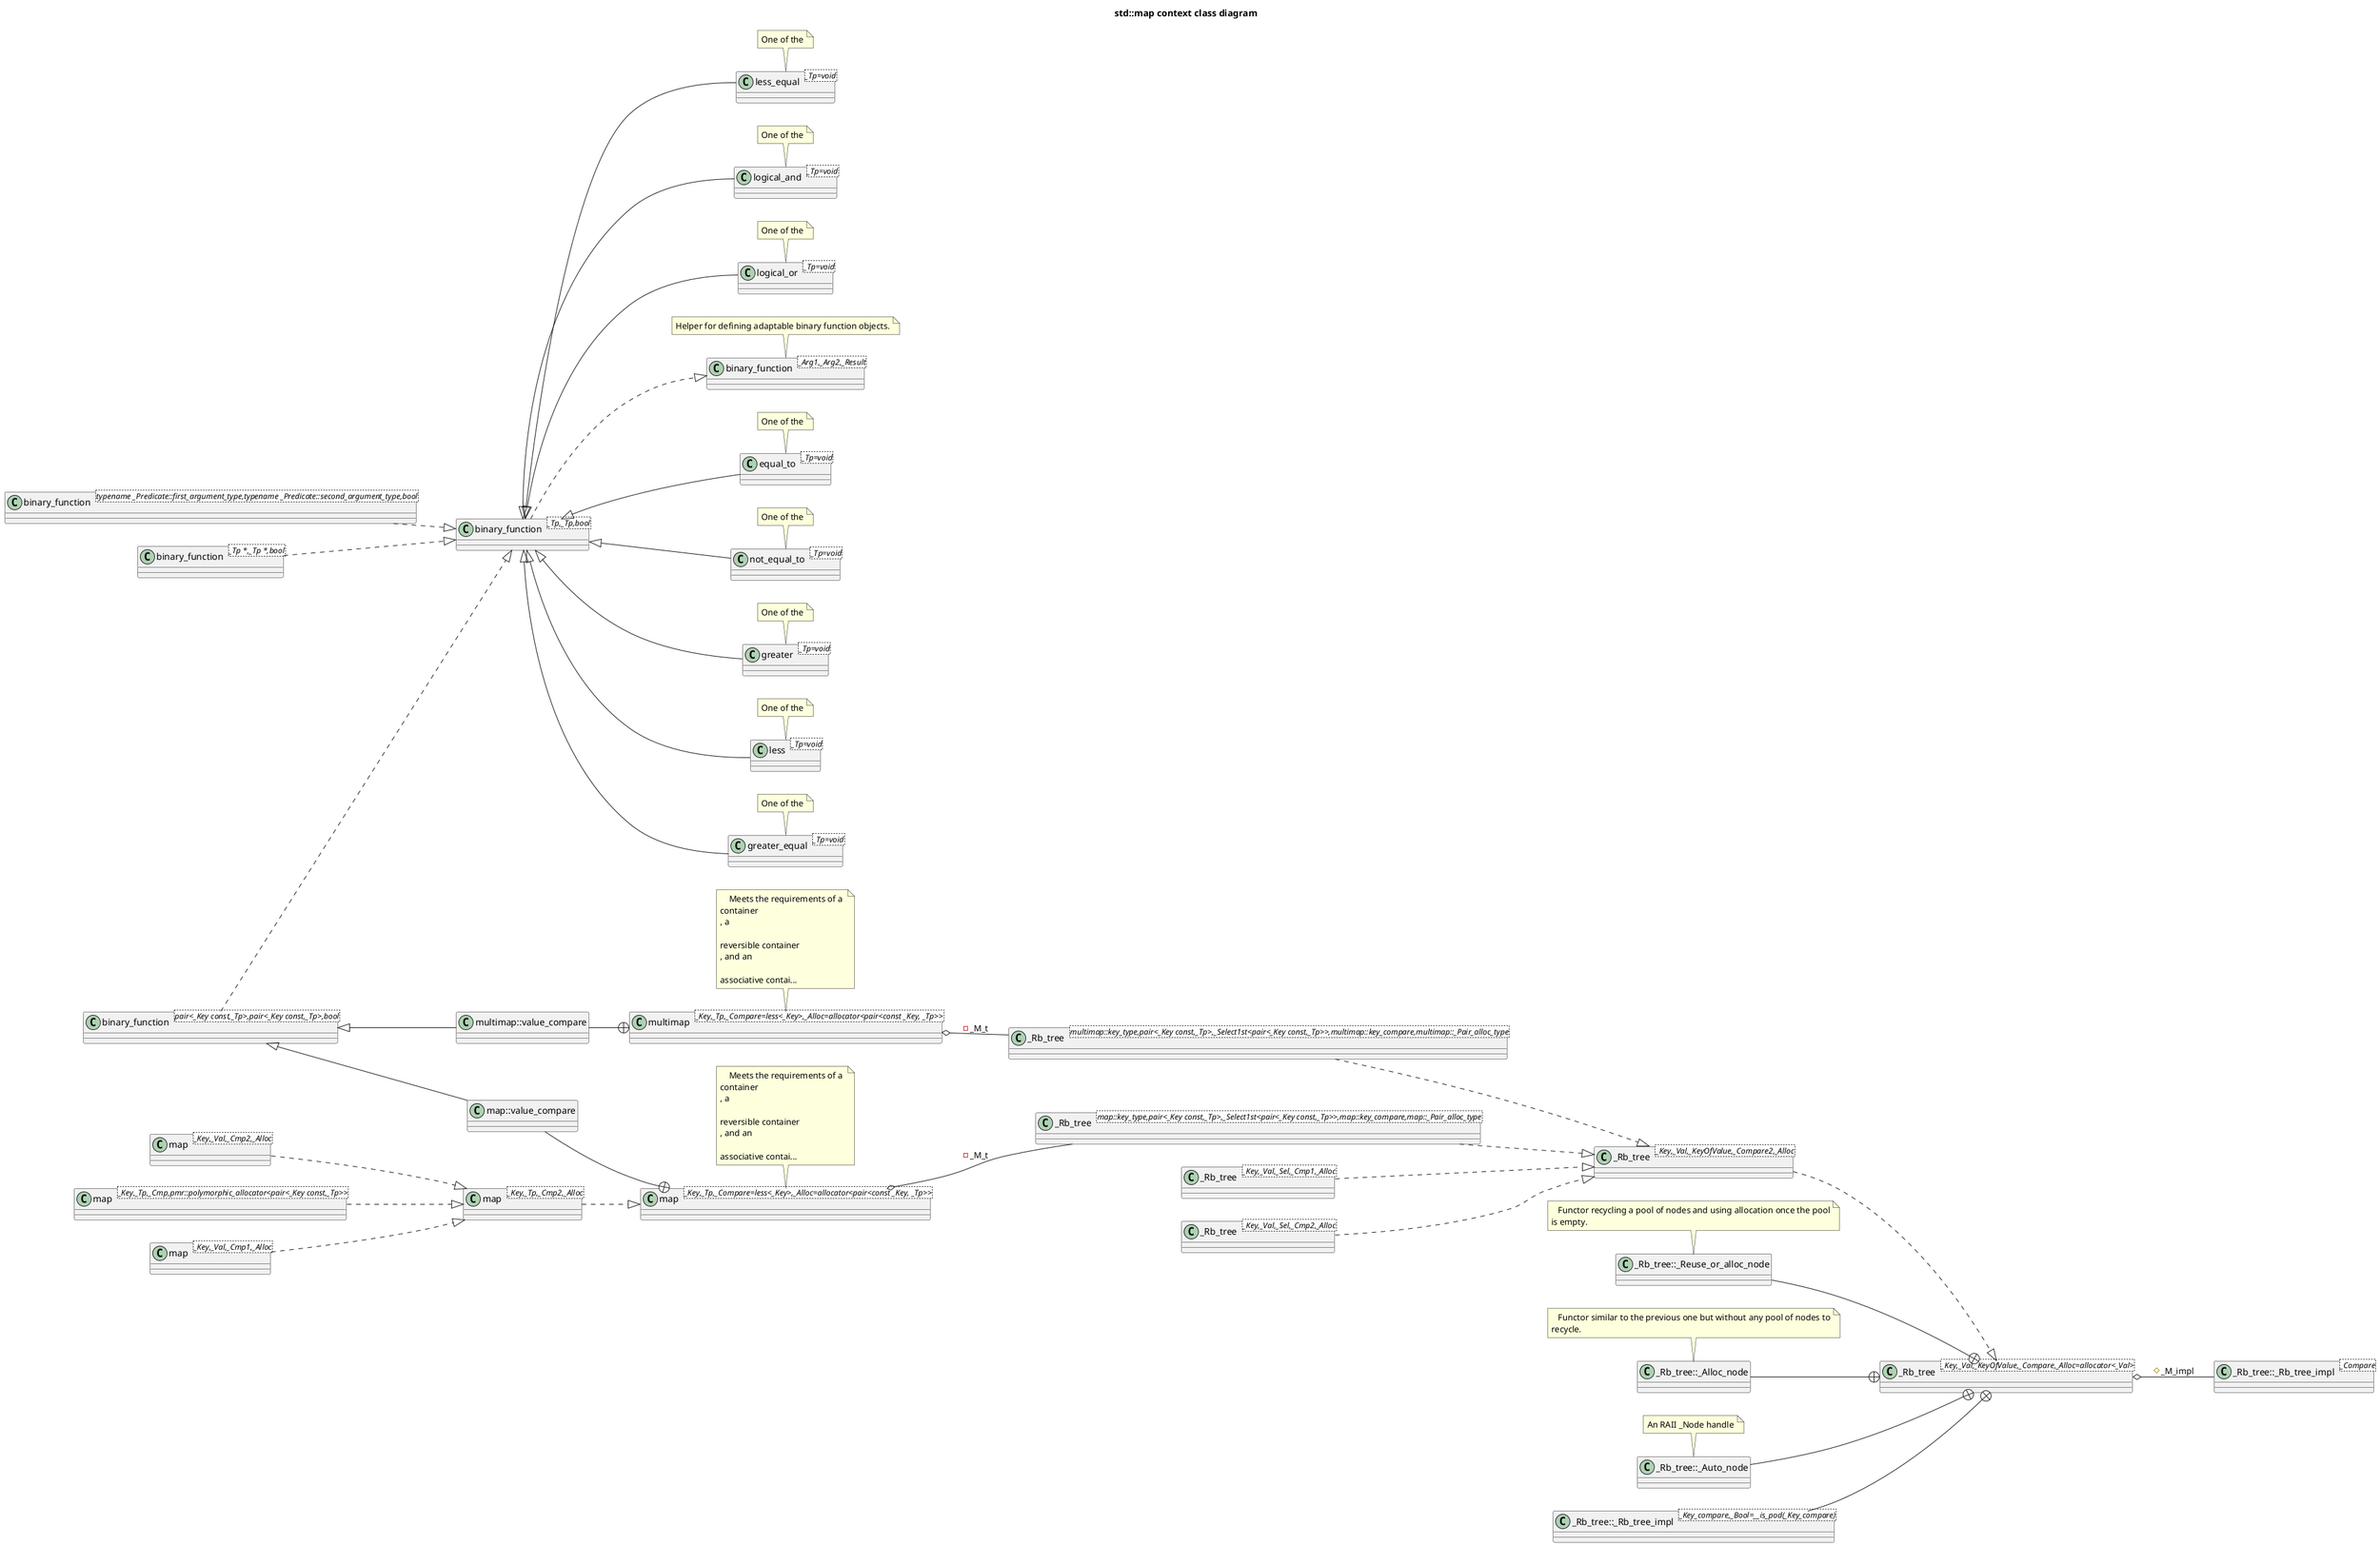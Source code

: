 @startuml
title std::map context class diagram
left to right direction
class "binary_function<_Arg1,_Arg2,_Result>" as C_0009583224762676263256
class C_0009583224762676263256 {
__
}
class "binary_function<_Tp,_Tp,bool>" as C_0001906998976845593827
class C_0001906998976845593827 {
__
}
class "equal_to<_Tp=void>" as C_0005819947583752498517
class C_0005819947583752498517 {
__
}
class "not_equal_to<_Tp=void>" as C_0004088953224300771248
class C_0004088953224300771248 {
__
}
class "greater<_Tp=void>" as C_0001698641695689253648
class C_0001698641695689253648 {
__
}
class "less<_Tp=void>" as C_0017625547811729843273
class C_0017625547811729843273 {
__
}
class "greater_equal<_Tp=void>" as C_0016809506695079101711
class C_0016809506695079101711 {
__
}
class "less_equal<_Tp=void>" as C_0016061750655888038828
class C_0016061750655888038828 {
__
}
class "binary_function<_Tp *,_Tp *,bool>" as C_0014703748170233212531
class C_0014703748170233212531 {
__
}
class "logical_and<_Tp=void>" as C_0004413300066190592573
class C_0004413300066190592573 {
__
}
class "logical_or<_Tp=void>" as C_0000261527948690069145
class C_0000261527948690069145 {
__
}
class "binary_function<typename _Predicate::first_argument_type,typename _Predicate::second_argument_type,bool>" as C_0007311719642430294892
class C_0007311719642430294892 {
__
}
class "_Rb_tree<_Key,_Val,_KeyOfValue,_Compare2,_Alloc>" as C_0013916464534772332265
class C_0013916464534772332265 {
__
}
class "_Rb_tree::_Rb_tree_impl<_Compare>" as C_0000835102953787614701
class C_0000835102953787614701 {
__
}
class "_Rb_tree<_Key,_Val,_KeyOfValue,_Compare,_Alloc=allocator<_Val>>" as C_0002792771039014577438
class C_0002792771039014577438 {
__
}
class "_Rb_tree::_Reuse_or_alloc_node" as C_0015617614989422225774
class C_0015617614989422225774 {
__
}
class "_Rb_tree::_Alloc_node" as C_0011400188904545266026
class C_0011400188904545266026 {
__
}
class "_Rb_tree::_Rb_tree_impl<_Key_compare,_Bool=__is_pod(_Key_compare)>" as C_0002795575896817403525
class C_0002795575896817403525 {
__
}
class "_Rb_tree::_Auto_node" as C_0004125478248778121511
class C_0004125478248778121511 {
__
}
class "_Rb_tree<_Key,_Val,_Sel,_Cmp1,_Alloc>" as C_0010543423047955878282
class C_0010543423047955878282 {
__
}
class "_Rb_tree<_Key,_Val,_Sel,_Cmp2,_Alloc>" as C_0006682815439280437833
class C_0006682815439280437833 {
__
}
class "map<_Key,_Tp,_Cmp2,_Alloc>" as C_0015235694265660149602
class C_0015235694265660149602 {
__
}
class "_Rb_tree<map::key_type,pair<_Key const,_Tp>,_Select1st<pair<_Key const,_Tp>>,map::key_compare,map::_Pair_alloc_type>" as C_0013894242623239472501
class C_0013894242623239472501 {
__
}
class "map<_Key,_Tp,_Compare=less<_Key>,_Alloc=allocator<pair<const _Key, _Tp>>>" as C_0015937781856508569918
class C_0015937781856508569918 {
__
}
class "binary_function<pair<_Key const,_Tp>,pair<_Key const,_Tp>,bool>" as C_0000866953055675511964
class C_0000866953055675511964 {
__
}
class "map::value_compare" as C_0014510487773565290867
class C_0014510487773565290867 {
__
}
class "map<_Key,_Val,_Cmp1,_Alloc>" as C_0016373827787893331873
class C_0016373827787893331873 {
__
}
class "map<_Key,_Val,_Cmp2,_Alloc>" as C_0013101789567079497534
class C_0013101789567079497534 {
__
}
class "_Rb_tree<multimap::key_type,pair<_Key const,_Tp>,_Select1st<pair<_Key const,_Tp>>,multimap::key_compare,multimap::_Pair_alloc_type>" as C_0001090897514726089586
class C_0001090897514726089586 {
__
}
class "multimap<_Key,_Tp,_Compare=less<_Key>,_Alloc=allocator<pair<const _Key, _Tp>>>" as C_0008109501906190460155
class C_0008109501906190460155 {
__
}
class "multimap::value_compare" as C_0002334092490773708849
class C_0002334092490773708849 {
__
}
class "map<_Key,_Tp,_Cmp,pmr::polymorphic_allocator<pair<_Key const,_Tp>>>" as C_0002099648825473310360
class C_0002099648825473310360 {
__
}
C_0001906998976845593827 ..|> C_0009583224762676263256
C_0001906998976845593827 <|-- C_0005819947583752498517
C_0001906998976845593827 <|-- C_0004088953224300771248
C_0001906998976845593827 <|-- C_0001698641695689253648
C_0001906998976845593827 <|-- C_0017625547811729843273
C_0001906998976845593827 <|-- C_0016809506695079101711
C_0001906998976845593827 <|-- C_0016061750655888038828
C_0014703748170233212531 ..|> C_0001906998976845593827
C_0001906998976845593827 <|-- C_0004413300066190592573
C_0001906998976845593827 <|-- C_0000261527948690069145
C_0007311719642430294892 ..|> C_0001906998976845593827
C_0013916464534772332265 ..|> C_0002792771039014577438
C_0002792771039014577438 o-- C_0000835102953787614701 : #_M_impl
C_0015617614989422225774 --+ C_0002792771039014577438
C_0011400188904545266026 --+ C_0002792771039014577438
C_0002795575896817403525 --+ C_0002792771039014577438
C_0004125478248778121511 --+ C_0002792771039014577438
C_0010543423047955878282 ..|> C_0013916464534772332265
C_0006682815439280437833 ..|> C_0013916464534772332265
C_0015235694265660149602 ..|> C_0015937781856508569918
C_0013894242623239472501 ..|> C_0013916464534772332265
C_0015937781856508569918 o-- C_0013894242623239472501 : -_M_t
C_0000866953055675511964 ..|> C_0001906998976845593827
C_0014510487773565290867 --+ C_0015937781856508569918
C_0000866953055675511964 <|-- C_0014510487773565290867
C_0016373827787893331873 ..|> C_0015235694265660149602
C_0013101789567079497534 ..|> C_0015235694265660149602
C_0001090897514726089586 ..|> C_0013916464534772332265
C_0008109501906190460155 o-- C_0001090897514726089586 : -_M_t
C_0002334092490773708849 --+ C_0008109501906190460155
C_0000866953055675511964 <|-- C_0002334092490773708849
C_0002099648825473310360 ..|> C_0015235694265660149602
   note top of C_0009583224762676263256
    Helper for defining adaptable binary function objects.
end note
       note top of C_0005819947583752498517
    One of the
end note
     note top of C_0004088953224300771248
    One of the
end note
     note top of C_0001698641695689253648
    One of the
end note
     note top of C_0017625547811729843273
    One of the
end note
     note top of C_0016809506695079101711
    One of the
end note
     note top of C_0016061750655888038828
    One of the
end note
       note top of C_0004413300066190592573
    One of the
end note
     note top of C_0000261527948690069145
    One of the
end note
             note top of C_0015617614989422225774
    Functor recycling a pool of nodes and using allocation once the pool
 is empty.
end note
     note top of C_0011400188904545266026
    Functor similar to the previous one but without any pool of nodes to
 recycle.
end note
       note top of C_0004125478248778121511
    An RAII _Node handle
end note
             note top of C_0015937781856508569918
    Meets the requirements of a 
container
, a
  
reversible container
, and an
  
associative contai...
end note
               note top of C_0008109501906190460155
    Meets the requirements of a 
container
, a
  
reversible container
, and an
  
associative contai...
end note
      


'Generated with clang-uml, version 0.6.1
'LLVM version Ubuntu clang version 19.1.1 (1ubuntu1)
@enduml
